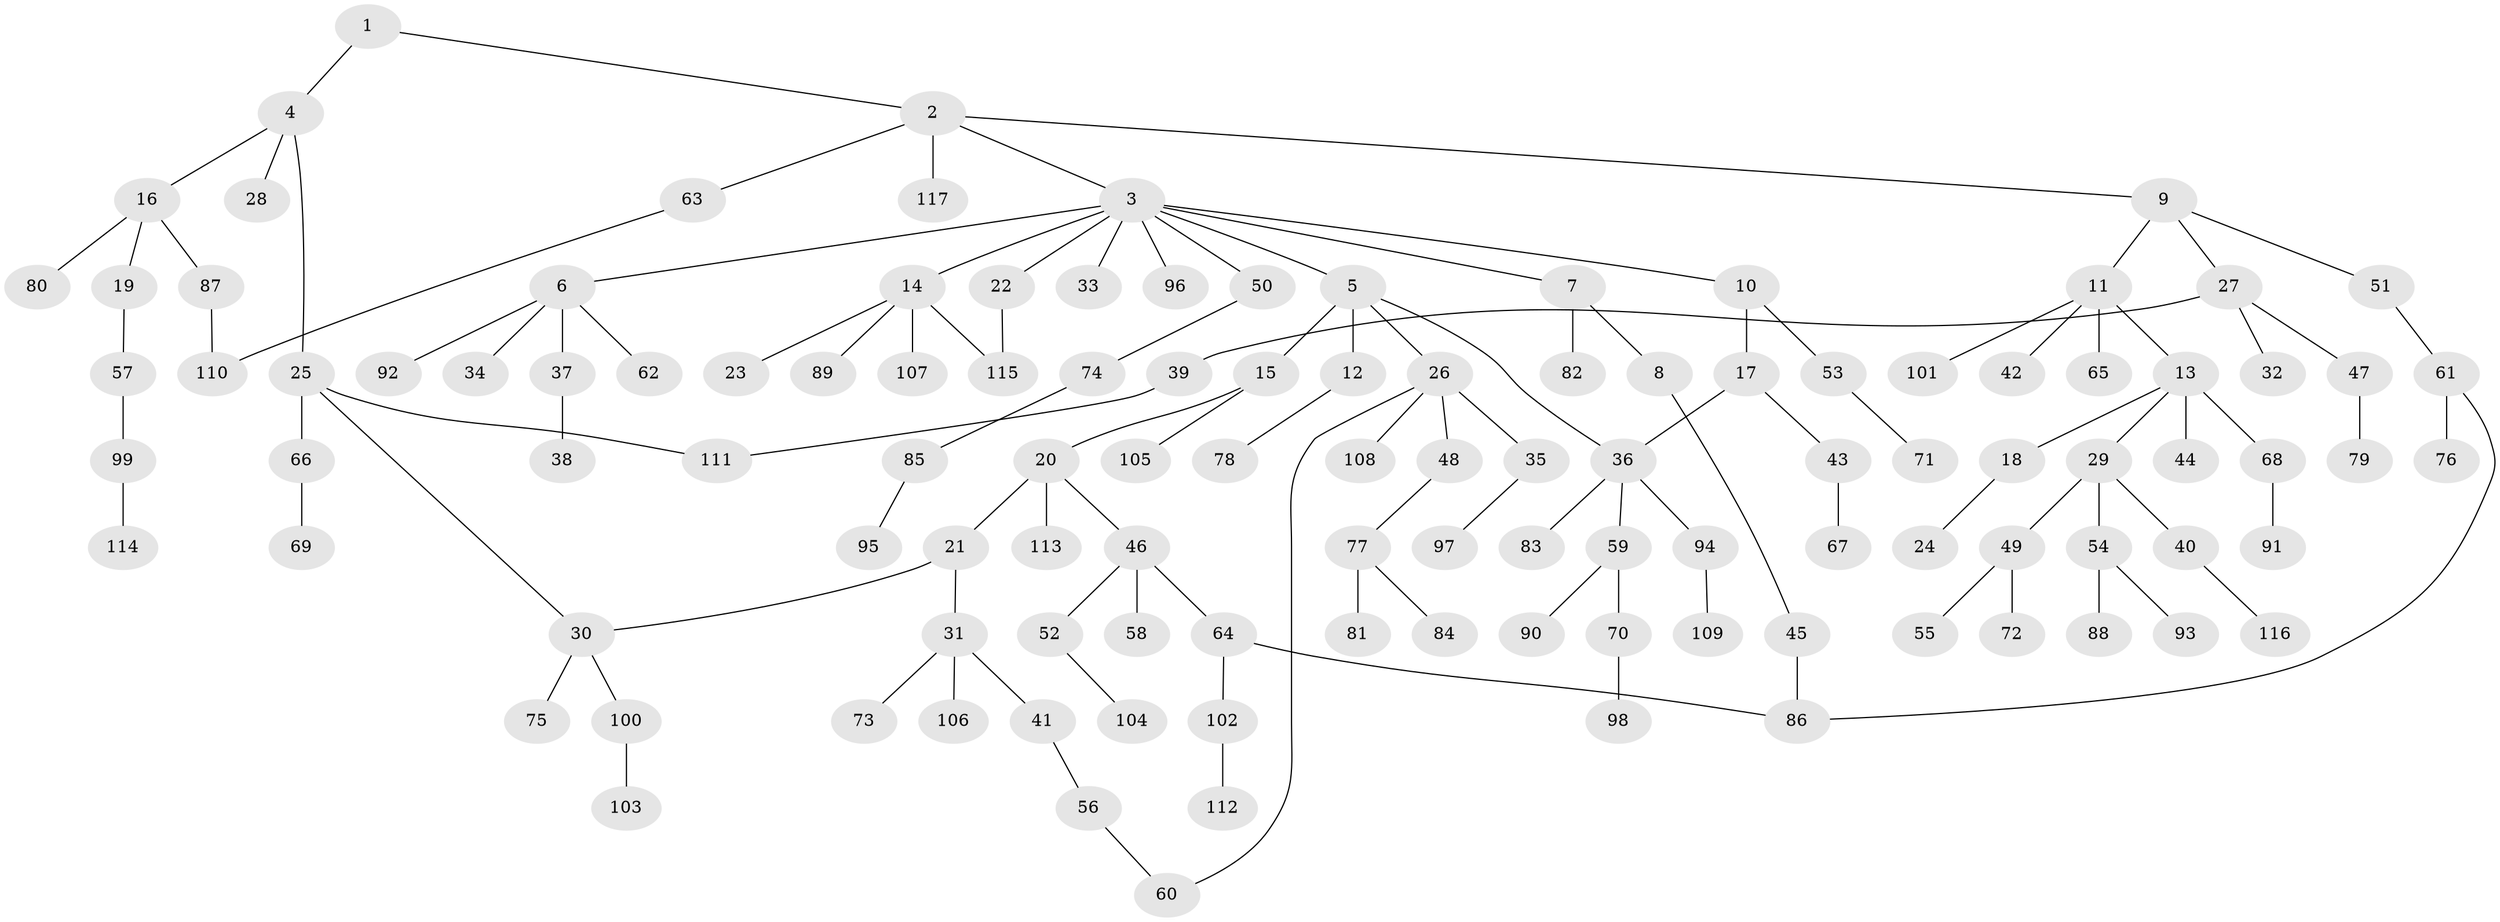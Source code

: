 // Generated by graph-tools (version 1.1) at 2025/13/03/09/25 04:13:23]
// undirected, 117 vertices, 124 edges
graph export_dot {
graph [start="1"]
  node [color=gray90,style=filled];
  1;
  2;
  3;
  4;
  5;
  6;
  7;
  8;
  9;
  10;
  11;
  12;
  13;
  14;
  15;
  16;
  17;
  18;
  19;
  20;
  21;
  22;
  23;
  24;
  25;
  26;
  27;
  28;
  29;
  30;
  31;
  32;
  33;
  34;
  35;
  36;
  37;
  38;
  39;
  40;
  41;
  42;
  43;
  44;
  45;
  46;
  47;
  48;
  49;
  50;
  51;
  52;
  53;
  54;
  55;
  56;
  57;
  58;
  59;
  60;
  61;
  62;
  63;
  64;
  65;
  66;
  67;
  68;
  69;
  70;
  71;
  72;
  73;
  74;
  75;
  76;
  77;
  78;
  79;
  80;
  81;
  82;
  83;
  84;
  85;
  86;
  87;
  88;
  89;
  90;
  91;
  92;
  93;
  94;
  95;
  96;
  97;
  98;
  99;
  100;
  101;
  102;
  103;
  104;
  105;
  106;
  107;
  108;
  109;
  110;
  111;
  112;
  113;
  114;
  115;
  116;
  117;
  1 -- 2;
  1 -- 4;
  2 -- 3;
  2 -- 9;
  2 -- 63;
  2 -- 117;
  3 -- 5;
  3 -- 6;
  3 -- 7;
  3 -- 10;
  3 -- 14;
  3 -- 22;
  3 -- 33;
  3 -- 50;
  3 -- 96;
  4 -- 16;
  4 -- 25;
  4 -- 28;
  5 -- 12;
  5 -- 15;
  5 -- 26;
  5 -- 36;
  6 -- 34;
  6 -- 37;
  6 -- 62;
  6 -- 92;
  7 -- 8;
  7 -- 82;
  8 -- 45;
  9 -- 11;
  9 -- 27;
  9 -- 51;
  10 -- 17;
  10 -- 53;
  11 -- 13;
  11 -- 42;
  11 -- 65;
  11 -- 101;
  12 -- 78;
  13 -- 18;
  13 -- 29;
  13 -- 44;
  13 -- 68;
  14 -- 23;
  14 -- 89;
  14 -- 107;
  14 -- 115;
  15 -- 20;
  15 -- 105;
  16 -- 19;
  16 -- 80;
  16 -- 87;
  17 -- 36;
  17 -- 43;
  18 -- 24;
  19 -- 57;
  20 -- 21;
  20 -- 46;
  20 -- 113;
  21 -- 30;
  21 -- 31;
  22 -- 115;
  25 -- 66;
  25 -- 30;
  25 -- 111;
  26 -- 35;
  26 -- 48;
  26 -- 108;
  26 -- 60;
  27 -- 32;
  27 -- 39;
  27 -- 47;
  29 -- 40;
  29 -- 49;
  29 -- 54;
  30 -- 75;
  30 -- 100;
  31 -- 41;
  31 -- 73;
  31 -- 106;
  35 -- 97;
  36 -- 59;
  36 -- 83;
  36 -- 94;
  37 -- 38;
  39 -- 111;
  40 -- 116;
  41 -- 56;
  43 -- 67;
  45 -- 86;
  46 -- 52;
  46 -- 58;
  46 -- 64;
  47 -- 79;
  48 -- 77;
  49 -- 55;
  49 -- 72;
  50 -- 74;
  51 -- 61;
  52 -- 104;
  53 -- 71;
  54 -- 88;
  54 -- 93;
  56 -- 60;
  57 -- 99;
  59 -- 70;
  59 -- 90;
  61 -- 76;
  61 -- 86;
  63 -- 110;
  64 -- 102;
  64 -- 86;
  66 -- 69;
  68 -- 91;
  70 -- 98;
  74 -- 85;
  77 -- 81;
  77 -- 84;
  85 -- 95;
  87 -- 110;
  94 -- 109;
  99 -- 114;
  100 -- 103;
  102 -- 112;
}
